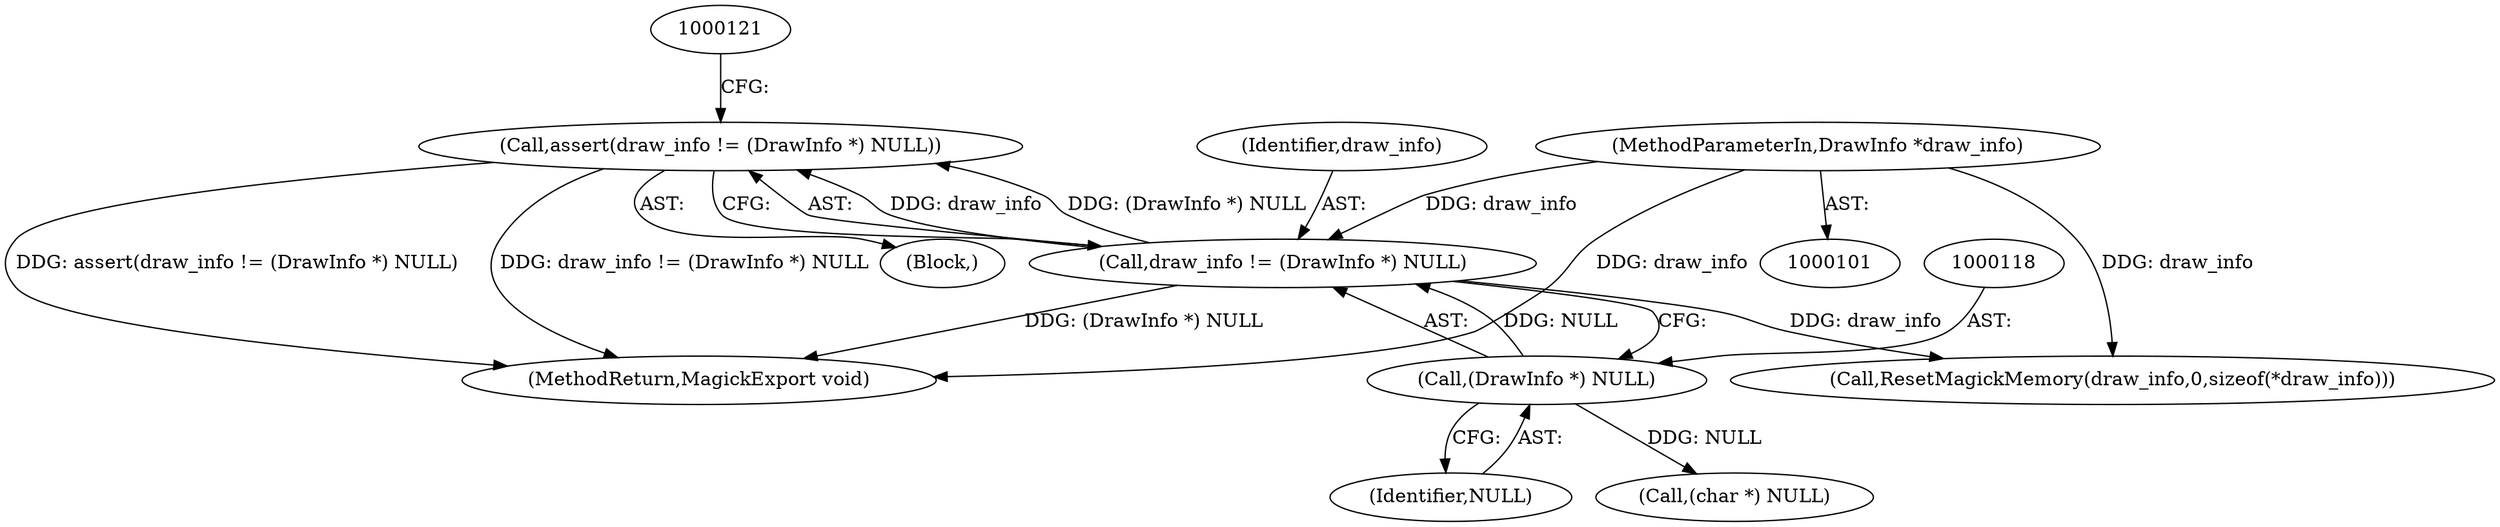 digraph "0_ImageMagick_726812fa2fa7ce16bcf58f6e115f65427a1c0950_4@API" {
"1000114" [label="(Call,assert(draw_info != (DrawInfo *) NULL))"];
"1000115" [label="(Call,draw_info != (DrawInfo *) NULL)"];
"1000103" [label="(MethodParameterIn,DrawInfo *draw_info)"];
"1000117" [label="(Call,(DrawInfo *) NULL)"];
"1000104" [label="(Block,)"];
"1000103" [label="(MethodParameterIn,DrawInfo *draw_info)"];
"1000114" [label="(Call,assert(draw_info != (DrawInfo *) NULL))"];
"1000119" [label="(Identifier,NULL)"];
"1000115" [label="(Call,draw_info != (DrawInfo *) NULL)"];
"1000116" [label="(Identifier,draw_info)"];
"1000606" [label="(MethodReturn,MagickExport void)"];
"1000122" [label="(Call,ResetMagickMemory(draw_info,0,sizeof(*draw_info)))"];
"1000236" [label="(Call,(char *) NULL)"];
"1000117" [label="(Call,(DrawInfo *) NULL)"];
"1000114" -> "1000104"  [label="AST: "];
"1000114" -> "1000115"  [label="CFG: "];
"1000115" -> "1000114"  [label="AST: "];
"1000121" -> "1000114"  [label="CFG: "];
"1000114" -> "1000606"  [label="DDG: assert(draw_info != (DrawInfo *) NULL)"];
"1000114" -> "1000606"  [label="DDG: draw_info != (DrawInfo *) NULL"];
"1000115" -> "1000114"  [label="DDG: draw_info"];
"1000115" -> "1000114"  [label="DDG: (DrawInfo *) NULL"];
"1000115" -> "1000117"  [label="CFG: "];
"1000116" -> "1000115"  [label="AST: "];
"1000117" -> "1000115"  [label="AST: "];
"1000115" -> "1000606"  [label="DDG: (DrawInfo *) NULL"];
"1000103" -> "1000115"  [label="DDG: draw_info"];
"1000117" -> "1000115"  [label="DDG: NULL"];
"1000115" -> "1000122"  [label="DDG: draw_info"];
"1000103" -> "1000101"  [label="AST: "];
"1000103" -> "1000606"  [label="DDG: draw_info"];
"1000103" -> "1000122"  [label="DDG: draw_info"];
"1000117" -> "1000119"  [label="CFG: "];
"1000118" -> "1000117"  [label="AST: "];
"1000119" -> "1000117"  [label="AST: "];
"1000117" -> "1000236"  [label="DDG: NULL"];
}
